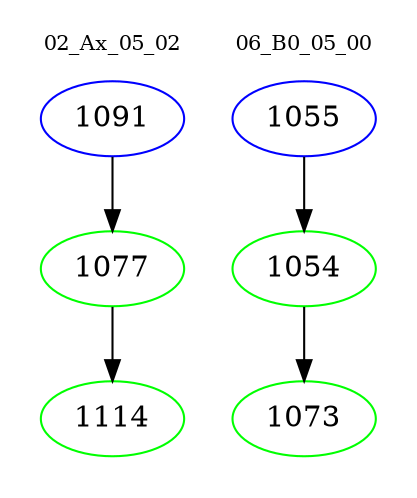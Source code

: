 digraph{
subgraph cluster_0 {
color = white
label = "02_Ax_05_02";
fontsize=10;
T0_1091 [label="1091", color="blue"]
T0_1091 -> T0_1077 [color="black"]
T0_1077 [label="1077", color="green"]
T0_1077 -> T0_1114 [color="black"]
T0_1114 [label="1114", color="green"]
}
subgraph cluster_1 {
color = white
label = "06_B0_05_00";
fontsize=10;
T1_1055 [label="1055", color="blue"]
T1_1055 -> T1_1054 [color="black"]
T1_1054 [label="1054", color="green"]
T1_1054 -> T1_1073 [color="black"]
T1_1073 [label="1073", color="green"]
}
}
